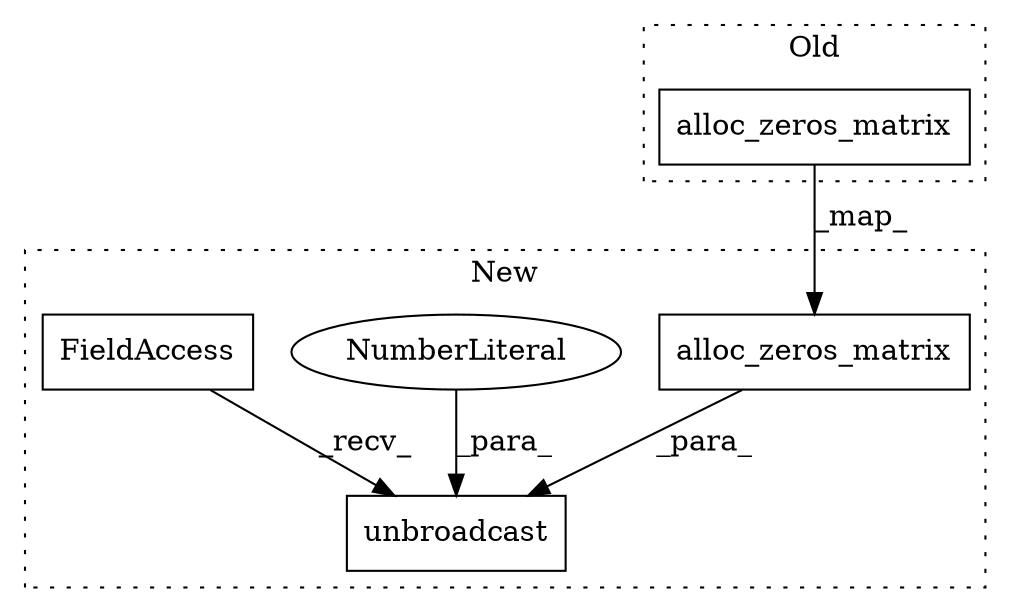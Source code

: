 digraph G {
subgraph cluster0 {
1 [label="alloc_zeros_matrix" a="32" s="10733,10778" l="19,1" shape="box"];
label = "Old";
style="dotted";
}
subgraph cluster1 {
2 [label="alloc_zeros_matrix" a="32" s="10817,10862" l="19,1" shape="box"];
3 [label="unbroadcast" a="32" s="10805,10865" l="12,1" shape="box"];
4 [label="NumberLiteral" a="34" s="10864" l="1" shape="ellipse"];
5 [label="FieldAccess" a="22" s="10791" l="13" shape="box"];
label = "New";
style="dotted";
}
1 -> 2 [label="_map_"];
2 -> 3 [label="_para_"];
4 -> 3 [label="_para_"];
5 -> 3 [label="_recv_"];
}